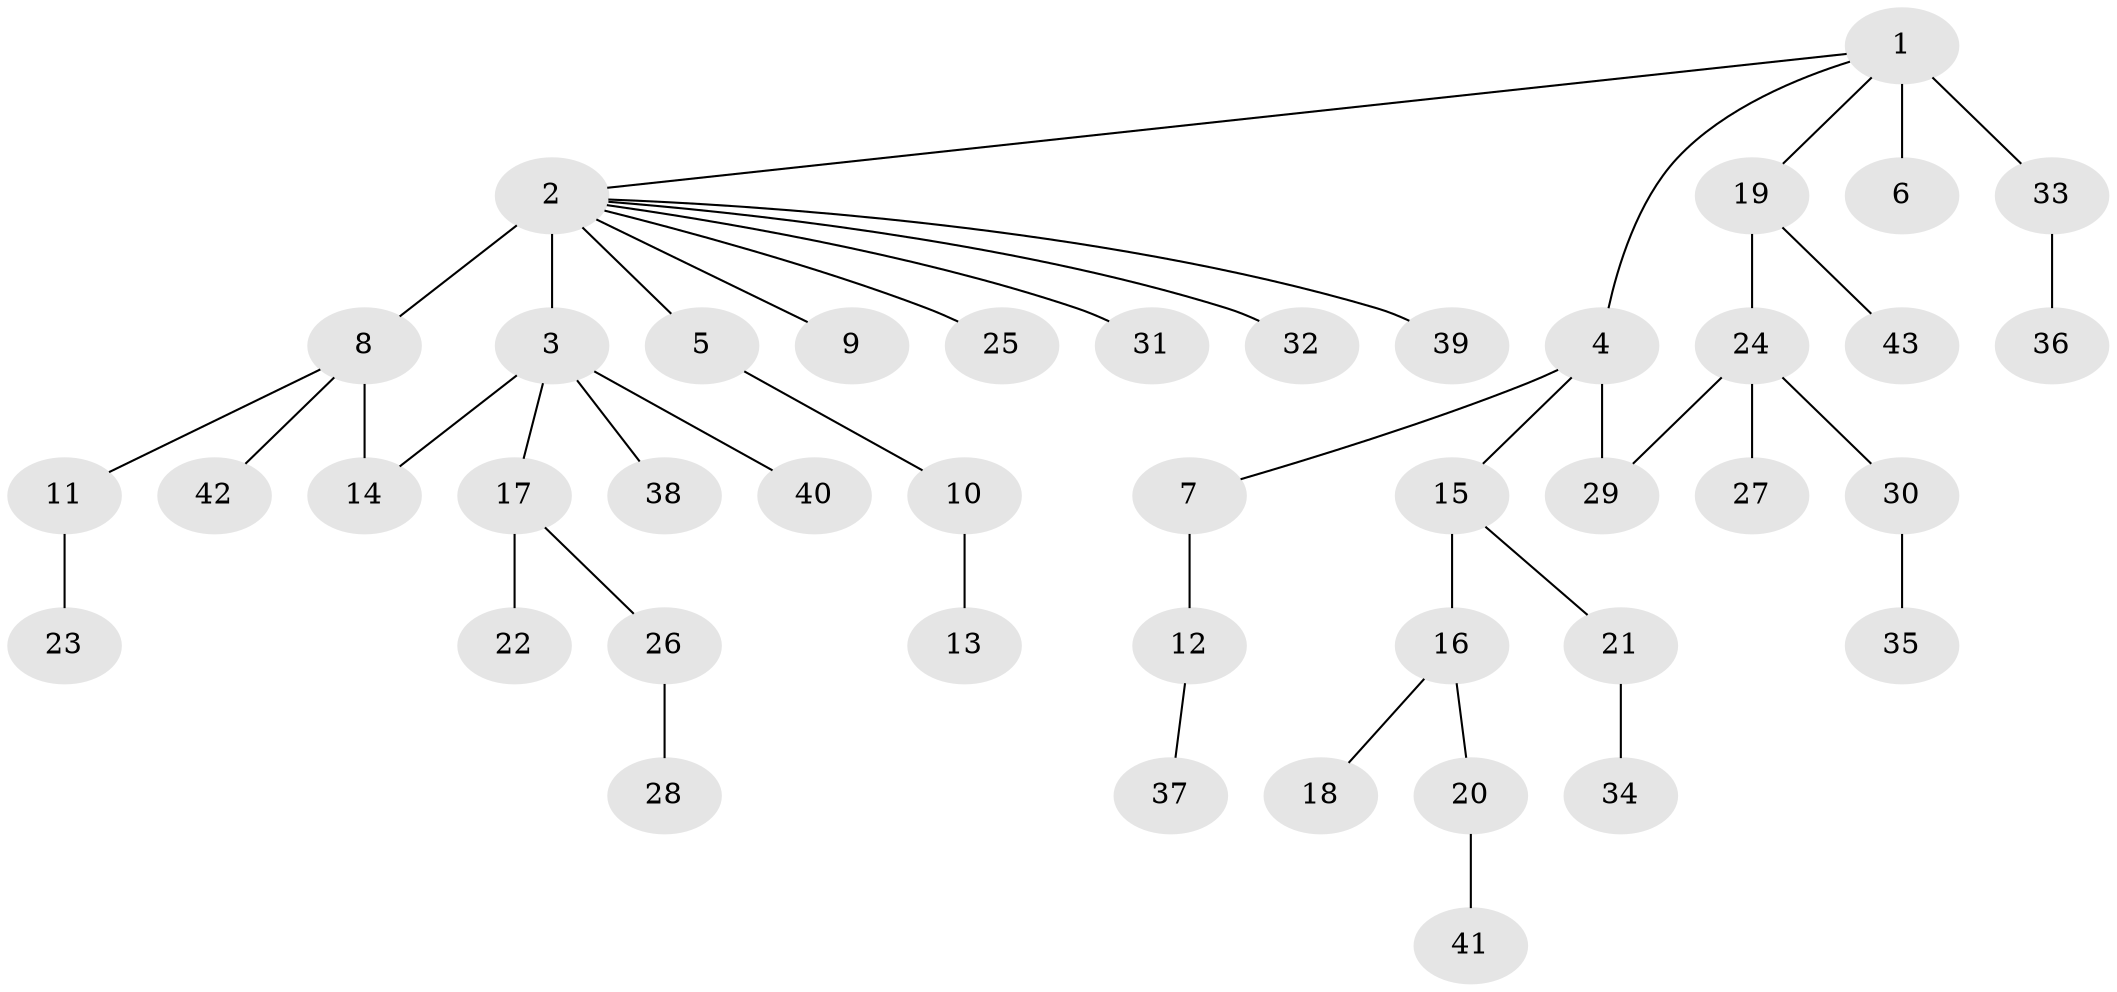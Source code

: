 // original degree distribution, {10: 0.014598540145985401, 29: 0.0072992700729927005, 1: 0.6715328467153284, 14: 0.0072992700729927005, 4: 0.029197080291970802, 6: 0.014598540145985401, 2: 0.15328467153284672, 3: 0.08029197080291971, 5: 0.014598540145985401, 8: 0.0072992700729927005}
// Generated by graph-tools (version 1.1) at 2025/50/03/04/25 22:50:14]
// undirected, 43 vertices, 44 edges
graph export_dot {
  node [color=gray90,style=filled];
  1;
  2;
  3;
  4;
  5;
  6;
  7;
  8;
  9;
  10;
  11;
  12;
  13;
  14;
  15;
  16;
  17;
  18;
  19;
  20;
  21;
  22;
  23;
  24;
  25;
  26;
  27;
  28;
  29;
  30;
  31;
  32;
  33;
  34;
  35;
  36;
  37;
  38;
  39;
  40;
  41;
  42;
  43;
  1 -- 2 [weight=1.0];
  1 -- 4 [weight=1.0];
  1 -- 6 [weight=4.0];
  1 -- 19 [weight=1.0];
  1 -- 33 [weight=1.0];
  2 -- 3 [weight=19.0];
  2 -- 5 [weight=1.0];
  2 -- 8 [weight=1.0];
  2 -- 9 [weight=1.0];
  2 -- 25 [weight=1.0];
  2 -- 31 [weight=1.0];
  2 -- 32 [weight=1.0];
  2 -- 39 [weight=1.0];
  3 -- 14 [weight=1.0];
  3 -- 17 [weight=1.0];
  3 -- 38 [weight=1.0];
  3 -- 40 [weight=1.0];
  4 -- 7 [weight=1.0];
  4 -- 15 [weight=1.0];
  4 -- 29 [weight=10.0];
  5 -- 10 [weight=1.0];
  7 -- 12 [weight=4.0];
  8 -- 11 [weight=1.0];
  8 -- 14 [weight=5.0];
  8 -- 42 [weight=1.0];
  10 -- 13 [weight=4.0];
  11 -- 23 [weight=1.0];
  12 -- 37 [weight=1.0];
  15 -- 16 [weight=1.0];
  15 -- 21 [weight=1.0];
  16 -- 18 [weight=1.0];
  16 -- 20 [weight=1.0];
  17 -- 22 [weight=4.0];
  17 -- 26 [weight=1.0];
  19 -- 24 [weight=1.0];
  19 -- 43 [weight=1.0];
  20 -- 41 [weight=1.0];
  21 -- 34 [weight=1.0];
  24 -- 27 [weight=1.0];
  24 -- 29 [weight=1.0];
  24 -- 30 [weight=2.0];
  26 -- 28 [weight=1.0];
  30 -- 35 [weight=1.0];
  33 -- 36 [weight=1.0];
}
